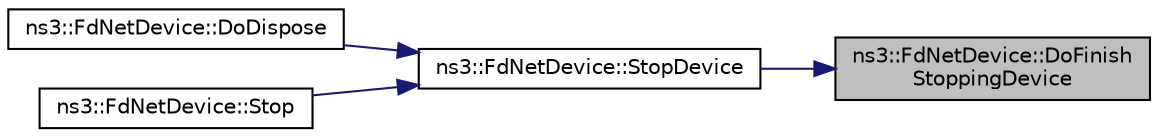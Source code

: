 digraph "ns3::FdNetDevice::DoFinishStoppingDevice"
{
 // LATEX_PDF_SIZE
  edge [fontname="Helvetica",fontsize="10",labelfontname="Helvetica",labelfontsize="10"];
  node [fontname="Helvetica",fontsize="10",shape=record];
  rankdir="RL";
  Node1 [label="ns3::FdNetDevice::DoFinish\lStoppingDevice",height=0.2,width=0.4,color="black", fillcolor="grey75", style="filled", fontcolor="black",tooltip="Complete additional actions, if any, to tear down the device."];
  Node1 -> Node2 [dir="back",color="midnightblue",fontsize="10",style="solid",fontname="Helvetica"];
  Node2 [label="ns3::FdNetDevice::StopDevice",height=0.2,width=0.4,color="black", fillcolor="white", style="filled",URL="$classns3_1_1_fd_net_device.html#ae5603448cbdc59550ce805f8c4c786e5",tooltip="Tear down the device."];
  Node2 -> Node3 [dir="back",color="midnightblue",fontsize="10",style="solid",fontname="Helvetica"];
  Node3 [label="ns3::FdNetDevice::DoDispose",height=0.2,width=0.4,color="black", fillcolor="white", style="filled",URL="$classns3_1_1_fd_net_device.html#a2ae015e4bc1b4ef3a9f279b3c7dcf5b4",tooltip="Destructor implementation."];
  Node2 -> Node4 [dir="back",color="midnightblue",fontsize="10",style="solid",fontname="Helvetica"];
  Node4 [label="ns3::FdNetDevice::Stop",height=0.2,width=0.4,color="black", fillcolor="white", style="filled",URL="$classns3_1_1_fd_net_device.html#a6849d18a8f1ed78077207057dce6c7ca",tooltip="Set a stop time for the device."];
}
